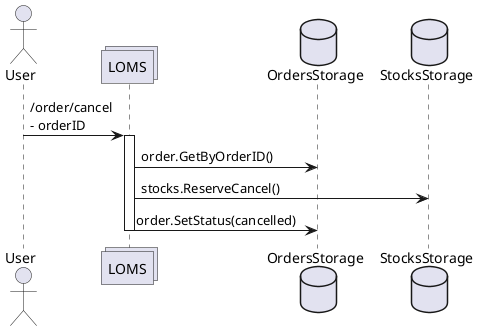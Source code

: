 @startuml

actor User as u
collections LOMS as l
database OrdersStorage as os
database StocksStorage as ss

u -> l : /order/cancel\n- orderID
activate l

l -> os : order.GetByOrderID()
l -> ss : stocks.ReserveCancel()
l -> os : order.SetStatus(cancelled)
deactivate l

@enduml